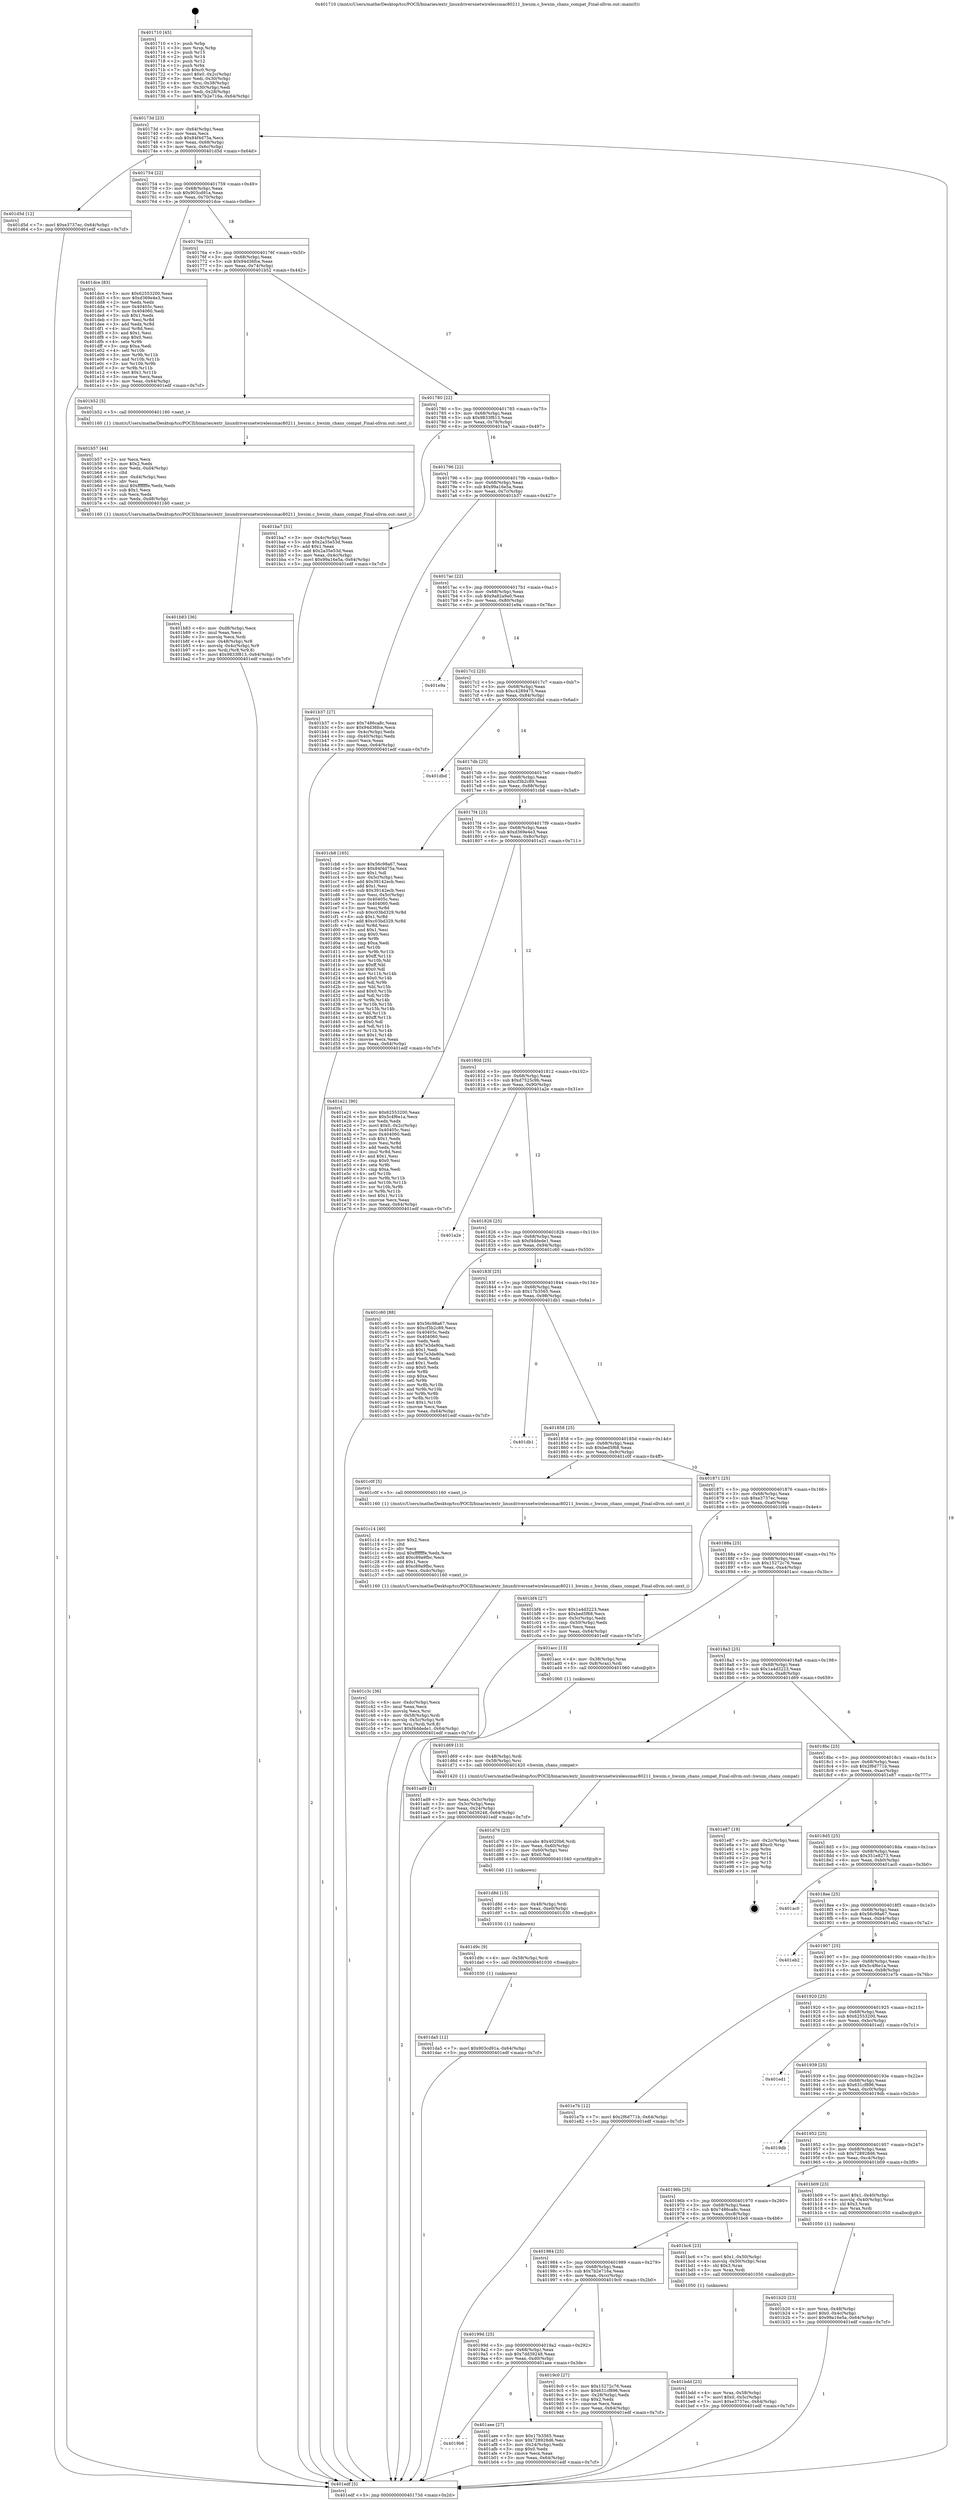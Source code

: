 digraph "0x401710" {
  label = "0x401710 (/mnt/c/Users/mathe/Desktop/tcc/POCII/binaries/extr_linuxdriversnetwirelessmac80211_hwsim.c_hwsim_chans_compat_Final-ollvm.out::main(0))"
  labelloc = "t"
  node[shape=record]

  Entry [label="",width=0.3,height=0.3,shape=circle,fillcolor=black,style=filled]
  "0x40173d" [label="{
     0x40173d [23]\l
     | [instrs]\l
     &nbsp;&nbsp;0x40173d \<+3\>: mov -0x64(%rbp),%eax\l
     &nbsp;&nbsp;0x401740 \<+2\>: mov %eax,%ecx\l
     &nbsp;&nbsp;0x401742 \<+6\>: sub $0x84f4d75a,%ecx\l
     &nbsp;&nbsp;0x401748 \<+3\>: mov %eax,-0x68(%rbp)\l
     &nbsp;&nbsp;0x40174b \<+3\>: mov %ecx,-0x6c(%rbp)\l
     &nbsp;&nbsp;0x40174e \<+6\>: je 0000000000401d5d \<main+0x64d\>\l
  }"]
  "0x401d5d" [label="{
     0x401d5d [12]\l
     | [instrs]\l
     &nbsp;&nbsp;0x401d5d \<+7\>: movl $0xe3737ec,-0x64(%rbp)\l
     &nbsp;&nbsp;0x401d64 \<+5\>: jmp 0000000000401edf \<main+0x7cf\>\l
  }"]
  "0x401754" [label="{
     0x401754 [22]\l
     | [instrs]\l
     &nbsp;&nbsp;0x401754 \<+5\>: jmp 0000000000401759 \<main+0x49\>\l
     &nbsp;&nbsp;0x401759 \<+3\>: mov -0x68(%rbp),%eax\l
     &nbsp;&nbsp;0x40175c \<+5\>: sub $0x903cd91a,%eax\l
     &nbsp;&nbsp;0x401761 \<+3\>: mov %eax,-0x70(%rbp)\l
     &nbsp;&nbsp;0x401764 \<+6\>: je 0000000000401dce \<main+0x6be\>\l
  }"]
  Exit [label="",width=0.3,height=0.3,shape=circle,fillcolor=black,style=filled,peripheries=2]
  "0x401dce" [label="{
     0x401dce [83]\l
     | [instrs]\l
     &nbsp;&nbsp;0x401dce \<+5\>: mov $0x62553200,%eax\l
     &nbsp;&nbsp;0x401dd3 \<+5\>: mov $0xd369e4e3,%ecx\l
     &nbsp;&nbsp;0x401dd8 \<+2\>: xor %edx,%edx\l
     &nbsp;&nbsp;0x401dda \<+7\>: mov 0x40405c,%esi\l
     &nbsp;&nbsp;0x401de1 \<+7\>: mov 0x404060,%edi\l
     &nbsp;&nbsp;0x401de8 \<+3\>: sub $0x1,%edx\l
     &nbsp;&nbsp;0x401deb \<+3\>: mov %esi,%r8d\l
     &nbsp;&nbsp;0x401dee \<+3\>: add %edx,%r8d\l
     &nbsp;&nbsp;0x401df1 \<+4\>: imul %r8d,%esi\l
     &nbsp;&nbsp;0x401df5 \<+3\>: and $0x1,%esi\l
     &nbsp;&nbsp;0x401df8 \<+3\>: cmp $0x0,%esi\l
     &nbsp;&nbsp;0x401dfb \<+4\>: sete %r9b\l
     &nbsp;&nbsp;0x401dff \<+3\>: cmp $0xa,%edi\l
     &nbsp;&nbsp;0x401e02 \<+4\>: setl %r10b\l
     &nbsp;&nbsp;0x401e06 \<+3\>: mov %r9b,%r11b\l
     &nbsp;&nbsp;0x401e09 \<+3\>: and %r10b,%r11b\l
     &nbsp;&nbsp;0x401e0c \<+3\>: xor %r10b,%r9b\l
     &nbsp;&nbsp;0x401e0f \<+3\>: or %r9b,%r11b\l
     &nbsp;&nbsp;0x401e12 \<+4\>: test $0x1,%r11b\l
     &nbsp;&nbsp;0x401e16 \<+3\>: cmovne %ecx,%eax\l
     &nbsp;&nbsp;0x401e19 \<+3\>: mov %eax,-0x64(%rbp)\l
     &nbsp;&nbsp;0x401e1c \<+5\>: jmp 0000000000401edf \<main+0x7cf\>\l
  }"]
  "0x40176a" [label="{
     0x40176a [22]\l
     | [instrs]\l
     &nbsp;&nbsp;0x40176a \<+5\>: jmp 000000000040176f \<main+0x5f\>\l
     &nbsp;&nbsp;0x40176f \<+3\>: mov -0x68(%rbp),%eax\l
     &nbsp;&nbsp;0x401772 \<+5\>: sub $0x94d36fce,%eax\l
     &nbsp;&nbsp;0x401777 \<+3\>: mov %eax,-0x74(%rbp)\l
     &nbsp;&nbsp;0x40177a \<+6\>: je 0000000000401b52 \<main+0x442\>\l
  }"]
  "0x401da5" [label="{
     0x401da5 [12]\l
     | [instrs]\l
     &nbsp;&nbsp;0x401da5 \<+7\>: movl $0x903cd91a,-0x64(%rbp)\l
     &nbsp;&nbsp;0x401dac \<+5\>: jmp 0000000000401edf \<main+0x7cf\>\l
  }"]
  "0x401b52" [label="{
     0x401b52 [5]\l
     | [instrs]\l
     &nbsp;&nbsp;0x401b52 \<+5\>: call 0000000000401160 \<next_i\>\l
     | [calls]\l
     &nbsp;&nbsp;0x401160 \{1\} (/mnt/c/Users/mathe/Desktop/tcc/POCII/binaries/extr_linuxdriversnetwirelessmac80211_hwsim.c_hwsim_chans_compat_Final-ollvm.out::next_i)\l
  }"]
  "0x401780" [label="{
     0x401780 [22]\l
     | [instrs]\l
     &nbsp;&nbsp;0x401780 \<+5\>: jmp 0000000000401785 \<main+0x75\>\l
     &nbsp;&nbsp;0x401785 \<+3\>: mov -0x68(%rbp),%eax\l
     &nbsp;&nbsp;0x401788 \<+5\>: sub $0x9833f813,%eax\l
     &nbsp;&nbsp;0x40178d \<+3\>: mov %eax,-0x78(%rbp)\l
     &nbsp;&nbsp;0x401790 \<+6\>: je 0000000000401ba7 \<main+0x497\>\l
  }"]
  "0x401d9c" [label="{
     0x401d9c [9]\l
     | [instrs]\l
     &nbsp;&nbsp;0x401d9c \<+4\>: mov -0x58(%rbp),%rdi\l
     &nbsp;&nbsp;0x401da0 \<+5\>: call 0000000000401030 \<free@plt\>\l
     | [calls]\l
     &nbsp;&nbsp;0x401030 \{1\} (unknown)\l
  }"]
  "0x401ba7" [label="{
     0x401ba7 [31]\l
     | [instrs]\l
     &nbsp;&nbsp;0x401ba7 \<+3\>: mov -0x4c(%rbp),%eax\l
     &nbsp;&nbsp;0x401baa \<+5\>: sub $0x2a35e53d,%eax\l
     &nbsp;&nbsp;0x401baf \<+3\>: add $0x1,%eax\l
     &nbsp;&nbsp;0x401bb2 \<+5\>: add $0x2a35e53d,%eax\l
     &nbsp;&nbsp;0x401bb7 \<+3\>: mov %eax,-0x4c(%rbp)\l
     &nbsp;&nbsp;0x401bba \<+7\>: movl $0x99a16e5a,-0x64(%rbp)\l
     &nbsp;&nbsp;0x401bc1 \<+5\>: jmp 0000000000401edf \<main+0x7cf\>\l
  }"]
  "0x401796" [label="{
     0x401796 [22]\l
     | [instrs]\l
     &nbsp;&nbsp;0x401796 \<+5\>: jmp 000000000040179b \<main+0x8b\>\l
     &nbsp;&nbsp;0x40179b \<+3\>: mov -0x68(%rbp),%eax\l
     &nbsp;&nbsp;0x40179e \<+5\>: sub $0x99a16e5a,%eax\l
     &nbsp;&nbsp;0x4017a3 \<+3\>: mov %eax,-0x7c(%rbp)\l
     &nbsp;&nbsp;0x4017a6 \<+6\>: je 0000000000401b37 \<main+0x427\>\l
  }"]
  "0x401d8d" [label="{
     0x401d8d [15]\l
     | [instrs]\l
     &nbsp;&nbsp;0x401d8d \<+4\>: mov -0x48(%rbp),%rdi\l
     &nbsp;&nbsp;0x401d91 \<+6\>: mov %eax,-0xe0(%rbp)\l
     &nbsp;&nbsp;0x401d97 \<+5\>: call 0000000000401030 \<free@plt\>\l
     | [calls]\l
     &nbsp;&nbsp;0x401030 \{1\} (unknown)\l
  }"]
  "0x401b37" [label="{
     0x401b37 [27]\l
     | [instrs]\l
     &nbsp;&nbsp;0x401b37 \<+5\>: mov $0x7486ca8c,%eax\l
     &nbsp;&nbsp;0x401b3c \<+5\>: mov $0x94d36fce,%ecx\l
     &nbsp;&nbsp;0x401b41 \<+3\>: mov -0x4c(%rbp),%edx\l
     &nbsp;&nbsp;0x401b44 \<+3\>: cmp -0x40(%rbp),%edx\l
     &nbsp;&nbsp;0x401b47 \<+3\>: cmovl %ecx,%eax\l
     &nbsp;&nbsp;0x401b4a \<+3\>: mov %eax,-0x64(%rbp)\l
     &nbsp;&nbsp;0x401b4d \<+5\>: jmp 0000000000401edf \<main+0x7cf\>\l
  }"]
  "0x4017ac" [label="{
     0x4017ac [22]\l
     | [instrs]\l
     &nbsp;&nbsp;0x4017ac \<+5\>: jmp 00000000004017b1 \<main+0xa1\>\l
     &nbsp;&nbsp;0x4017b1 \<+3\>: mov -0x68(%rbp),%eax\l
     &nbsp;&nbsp;0x4017b4 \<+5\>: sub $0x9a82a9a0,%eax\l
     &nbsp;&nbsp;0x4017b9 \<+3\>: mov %eax,-0x80(%rbp)\l
     &nbsp;&nbsp;0x4017bc \<+6\>: je 0000000000401e9a \<main+0x78a\>\l
  }"]
  "0x401d76" [label="{
     0x401d76 [23]\l
     | [instrs]\l
     &nbsp;&nbsp;0x401d76 \<+10\>: movabs $0x4020b6,%rdi\l
     &nbsp;&nbsp;0x401d80 \<+3\>: mov %eax,-0x60(%rbp)\l
     &nbsp;&nbsp;0x401d83 \<+3\>: mov -0x60(%rbp),%esi\l
     &nbsp;&nbsp;0x401d86 \<+2\>: mov $0x0,%al\l
     &nbsp;&nbsp;0x401d88 \<+5\>: call 0000000000401040 \<printf@plt\>\l
     | [calls]\l
     &nbsp;&nbsp;0x401040 \{1\} (unknown)\l
  }"]
  "0x401e9a" [label="{
     0x401e9a\l
  }", style=dashed]
  "0x4017c2" [label="{
     0x4017c2 [25]\l
     | [instrs]\l
     &nbsp;&nbsp;0x4017c2 \<+5\>: jmp 00000000004017c7 \<main+0xb7\>\l
     &nbsp;&nbsp;0x4017c7 \<+3\>: mov -0x68(%rbp),%eax\l
     &nbsp;&nbsp;0x4017ca \<+5\>: sub $0xc4289475,%eax\l
     &nbsp;&nbsp;0x4017cf \<+6\>: mov %eax,-0x84(%rbp)\l
     &nbsp;&nbsp;0x4017d5 \<+6\>: je 0000000000401dbd \<main+0x6ad\>\l
  }"]
  "0x401c3c" [label="{
     0x401c3c [36]\l
     | [instrs]\l
     &nbsp;&nbsp;0x401c3c \<+6\>: mov -0xdc(%rbp),%ecx\l
     &nbsp;&nbsp;0x401c42 \<+3\>: imul %eax,%ecx\l
     &nbsp;&nbsp;0x401c45 \<+3\>: movslq %ecx,%rsi\l
     &nbsp;&nbsp;0x401c48 \<+4\>: mov -0x58(%rbp),%rdi\l
     &nbsp;&nbsp;0x401c4c \<+4\>: movslq -0x5c(%rbp),%r8\l
     &nbsp;&nbsp;0x401c50 \<+4\>: mov %rsi,(%rdi,%r8,8)\l
     &nbsp;&nbsp;0x401c54 \<+7\>: movl $0xf4ddede1,-0x64(%rbp)\l
     &nbsp;&nbsp;0x401c5b \<+5\>: jmp 0000000000401edf \<main+0x7cf\>\l
  }"]
  "0x401dbd" [label="{
     0x401dbd\l
  }", style=dashed]
  "0x4017db" [label="{
     0x4017db [25]\l
     | [instrs]\l
     &nbsp;&nbsp;0x4017db \<+5\>: jmp 00000000004017e0 \<main+0xd0\>\l
     &nbsp;&nbsp;0x4017e0 \<+3\>: mov -0x68(%rbp),%eax\l
     &nbsp;&nbsp;0x4017e3 \<+5\>: sub $0xcf3b2c89,%eax\l
     &nbsp;&nbsp;0x4017e8 \<+6\>: mov %eax,-0x88(%rbp)\l
     &nbsp;&nbsp;0x4017ee \<+6\>: je 0000000000401cb8 \<main+0x5a8\>\l
  }"]
  "0x401c14" [label="{
     0x401c14 [40]\l
     | [instrs]\l
     &nbsp;&nbsp;0x401c14 \<+5\>: mov $0x2,%ecx\l
     &nbsp;&nbsp;0x401c19 \<+1\>: cltd\l
     &nbsp;&nbsp;0x401c1a \<+2\>: idiv %ecx\l
     &nbsp;&nbsp;0x401c1c \<+6\>: imul $0xfffffffe,%edx,%ecx\l
     &nbsp;&nbsp;0x401c22 \<+6\>: add $0xc89a9fbc,%ecx\l
     &nbsp;&nbsp;0x401c28 \<+3\>: add $0x1,%ecx\l
     &nbsp;&nbsp;0x401c2b \<+6\>: sub $0xc89a9fbc,%ecx\l
     &nbsp;&nbsp;0x401c31 \<+6\>: mov %ecx,-0xdc(%rbp)\l
     &nbsp;&nbsp;0x401c37 \<+5\>: call 0000000000401160 \<next_i\>\l
     | [calls]\l
     &nbsp;&nbsp;0x401160 \{1\} (/mnt/c/Users/mathe/Desktop/tcc/POCII/binaries/extr_linuxdriversnetwirelessmac80211_hwsim.c_hwsim_chans_compat_Final-ollvm.out::next_i)\l
  }"]
  "0x401cb8" [label="{
     0x401cb8 [165]\l
     | [instrs]\l
     &nbsp;&nbsp;0x401cb8 \<+5\>: mov $0x56c98a67,%eax\l
     &nbsp;&nbsp;0x401cbd \<+5\>: mov $0x84f4d75a,%ecx\l
     &nbsp;&nbsp;0x401cc2 \<+2\>: mov $0x1,%dl\l
     &nbsp;&nbsp;0x401cc4 \<+3\>: mov -0x5c(%rbp),%esi\l
     &nbsp;&nbsp;0x401cc7 \<+6\>: add $0x39142ecb,%esi\l
     &nbsp;&nbsp;0x401ccd \<+3\>: add $0x1,%esi\l
     &nbsp;&nbsp;0x401cd0 \<+6\>: sub $0x39142ecb,%esi\l
     &nbsp;&nbsp;0x401cd6 \<+3\>: mov %esi,-0x5c(%rbp)\l
     &nbsp;&nbsp;0x401cd9 \<+7\>: mov 0x40405c,%esi\l
     &nbsp;&nbsp;0x401ce0 \<+7\>: mov 0x404060,%edi\l
     &nbsp;&nbsp;0x401ce7 \<+3\>: mov %esi,%r8d\l
     &nbsp;&nbsp;0x401cea \<+7\>: sub $0xc03bd329,%r8d\l
     &nbsp;&nbsp;0x401cf1 \<+4\>: sub $0x1,%r8d\l
     &nbsp;&nbsp;0x401cf5 \<+7\>: add $0xc03bd329,%r8d\l
     &nbsp;&nbsp;0x401cfc \<+4\>: imul %r8d,%esi\l
     &nbsp;&nbsp;0x401d00 \<+3\>: and $0x1,%esi\l
     &nbsp;&nbsp;0x401d03 \<+3\>: cmp $0x0,%esi\l
     &nbsp;&nbsp;0x401d06 \<+4\>: sete %r9b\l
     &nbsp;&nbsp;0x401d0a \<+3\>: cmp $0xa,%edi\l
     &nbsp;&nbsp;0x401d0d \<+4\>: setl %r10b\l
     &nbsp;&nbsp;0x401d11 \<+3\>: mov %r9b,%r11b\l
     &nbsp;&nbsp;0x401d14 \<+4\>: xor $0xff,%r11b\l
     &nbsp;&nbsp;0x401d18 \<+3\>: mov %r10b,%bl\l
     &nbsp;&nbsp;0x401d1b \<+3\>: xor $0xff,%bl\l
     &nbsp;&nbsp;0x401d1e \<+3\>: xor $0x0,%dl\l
     &nbsp;&nbsp;0x401d21 \<+3\>: mov %r11b,%r14b\l
     &nbsp;&nbsp;0x401d24 \<+4\>: and $0x0,%r14b\l
     &nbsp;&nbsp;0x401d28 \<+3\>: and %dl,%r9b\l
     &nbsp;&nbsp;0x401d2b \<+3\>: mov %bl,%r15b\l
     &nbsp;&nbsp;0x401d2e \<+4\>: and $0x0,%r15b\l
     &nbsp;&nbsp;0x401d32 \<+3\>: and %dl,%r10b\l
     &nbsp;&nbsp;0x401d35 \<+3\>: or %r9b,%r14b\l
     &nbsp;&nbsp;0x401d38 \<+3\>: or %r10b,%r15b\l
     &nbsp;&nbsp;0x401d3b \<+3\>: xor %r15b,%r14b\l
     &nbsp;&nbsp;0x401d3e \<+3\>: or %bl,%r11b\l
     &nbsp;&nbsp;0x401d41 \<+4\>: xor $0xff,%r11b\l
     &nbsp;&nbsp;0x401d45 \<+3\>: or $0x0,%dl\l
     &nbsp;&nbsp;0x401d48 \<+3\>: and %dl,%r11b\l
     &nbsp;&nbsp;0x401d4b \<+3\>: or %r11b,%r14b\l
     &nbsp;&nbsp;0x401d4e \<+4\>: test $0x1,%r14b\l
     &nbsp;&nbsp;0x401d52 \<+3\>: cmovne %ecx,%eax\l
     &nbsp;&nbsp;0x401d55 \<+3\>: mov %eax,-0x64(%rbp)\l
     &nbsp;&nbsp;0x401d58 \<+5\>: jmp 0000000000401edf \<main+0x7cf\>\l
  }"]
  "0x4017f4" [label="{
     0x4017f4 [25]\l
     | [instrs]\l
     &nbsp;&nbsp;0x4017f4 \<+5\>: jmp 00000000004017f9 \<main+0xe9\>\l
     &nbsp;&nbsp;0x4017f9 \<+3\>: mov -0x68(%rbp),%eax\l
     &nbsp;&nbsp;0x4017fc \<+5\>: sub $0xd369e4e3,%eax\l
     &nbsp;&nbsp;0x401801 \<+6\>: mov %eax,-0x8c(%rbp)\l
     &nbsp;&nbsp;0x401807 \<+6\>: je 0000000000401e21 \<main+0x711\>\l
  }"]
  "0x401bdd" [label="{
     0x401bdd [23]\l
     | [instrs]\l
     &nbsp;&nbsp;0x401bdd \<+4\>: mov %rax,-0x58(%rbp)\l
     &nbsp;&nbsp;0x401be1 \<+7\>: movl $0x0,-0x5c(%rbp)\l
     &nbsp;&nbsp;0x401be8 \<+7\>: movl $0xe3737ec,-0x64(%rbp)\l
     &nbsp;&nbsp;0x401bef \<+5\>: jmp 0000000000401edf \<main+0x7cf\>\l
  }"]
  "0x401e21" [label="{
     0x401e21 [90]\l
     | [instrs]\l
     &nbsp;&nbsp;0x401e21 \<+5\>: mov $0x62553200,%eax\l
     &nbsp;&nbsp;0x401e26 \<+5\>: mov $0x5c4f6e1a,%ecx\l
     &nbsp;&nbsp;0x401e2b \<+2\>: xor %edx,%edx\l
     &nbsp;&nbsp;0x401e2d \<+7\>: movl $0x0,-0x2c(%rbp)\l
     &nbsp;&nbsp;0x401e34 \<+7\>: mov 0x40405c,%esi\l
     &nbsp;&nbsp;0x401e3b \<+7\>: mov 0x404060,%edi\l
     &nbsp;&nbsp;0x401e42 \<+3\>: sub $0x1,%edx\l
     &nbsp;&nbsp;0x401e45 \<+3\>: mov %esi,%r8d\l
     &nbsp;&nbsp;0x401e48 \<+3\>: add %edx,%r8d\l
     &nbsp;&nbsp;0x401e4b \<+4\>: imul %r8d,%esi\l
     &nbsp;&nbsp;0x401e4f \<+3\>: and $0x1,%esi\l
     &nbsp;&nbsp;0x401e52 \<+3\>: cmp $0x0,%esi\l
     &nbsp;&nbsp;0x401e55 \<+4\>: sete %r9b\l
     &nbsp;&nbsp;0x401e59 \<+3\>: cmp $0xa,%edi\l
     &nbsp;&nbsp;0x401e5c \<+4\>: setl %r10b\l
     &nbsp;&nbsp;0x401e60 \<+3\>: mov %r9b,%r11b\l
     &nbsp;&nbsp;0x401e63 \<+3\>: and %r10b,%r11b\l
     &nbsp;&nbsp;0x401e66 \<+3\>: xor %r10b,%r9b\l
     &nbsp;&nbsp;0x401e69 \<+3\>: or %r9b,%r11b\l
     &nbsp;&nbsp;0x401e6c \<+4\>: test $0x1,%r11b\l
     &nbsp;&nbsp;0x401e70 \<+3\>: cmovne %ecx,%eax\l
     &nbsp;&nbsp;0x401e73 \<+3\>: mov %eax,-0x64(%rbp)\l
     &nbsp;&nbsp;0x401e76 \<+5\>: jmp 0000000000401edf \<main+0x7cf\>\l
  }"]
  "0x40180d" [label="{
     0x40180d [25]\l
     | [instrs]\l
     &nbsp;&nbsp;0x40180d \<+5\>: jmp 0000000000401812 \<main+0x102\>\l
     &nbsp;&nbsp;0x401812 \<+3\>: mov -0x68(%rbp),%eax\l
     &nbsp;&nbsp;0x401815 \<+5\>: sub $0xd7525c9b,%eax\l
     &nbsp;&nbsp;0x40181a \<+6\>: mov %eax,-0x90(%rbp)\l
     &nbsp;&nbsp;0x401820 \<+6\>: je 0000000000401a2e \<main+0x31e\>\l
  }"]
  "0x401b83" [label="{
     0x401b83 [36]\l
     | [instrs]\l
     &nbsp;&nbsp;0x401b83 \<+6\>: mov -0xd8(%rbp),%ecx\l
     &nbsp;&nbsp;0x401b89 \<+3\>: imul %eax,%ecx\l
     &nbsp;&nbsp;0x401b8c \<+3\>: movslq %ecx,%rdi\l
     &nbsp;&nbsp;0x401b8f \<+4\>: mov -0x48(%rbp),%r8\l
     &nbsp;&nbsp;0x401b93 \<+4\>: movslq -0x4c(%rbp),%r9\l
     &nbsp;&nbsp;0x401b97 \<+4\>: mov %rdi,(%r8,%r9,8)\l
     &nbsp;&nbsp;0x401b9b \<+7\>: movl $0x9833f813,-0x64(%rbp)\l
     &nbsp;&nbsp;0x401ba2 \<+5\>: jmp 0000000000401edf \<main+0x7cf\>\l
  }"]
  "0x401a2e" [label="{
     0x401a2e\l
  }", style=dashed]
  "0x401826" [label="{
     0x401826 [25]\l
     | [instrs]\l
     &nbsp;&nbsp;0x401826 \<+5\>: jmp 000000000040182b \<main+0x11b\>\l
     &nbsp;&nbsp;0x40182b \<+3\>: mov -0x68(%rbp),%eax\l
     &nbsp;&nbsp;0x40182e \<+5\>: sub $0xf4ddede1,%eax\l
     &nbsp;&nbsp;0x401833 \<+6\>: mov %eax,-0x94(%rbp)\l
     &nbsp;&nbsp;0x401839 \<+6\>: je 0000000000401c60 \<main+0x550\>\l
  }"]
  "0x401b57" [label="{
     0x401b57 [44]\l
     | [instrs]\l
     &nbsp;&nbsp;0x401b57 \<+2\>: xor %ecx,%ecx\l
     &nbsp;&nbsp;0x401b59 \<+5\>: mov $0x2,%edx\l
     &nbsp;&nbsp;0x401b5e \<+6\>: mov %edx,-0xd4(%rbp)\l
     &nbsp;&nbsp;0x401b64 \<+1\>: cltd\l
     &nbsp;&nbsp;0x401b65 \<+6\>: mov -0xd4(%rbp),%esi\l
     &nbsp;&nbsp;0x401b6b \<+2\>: idiv %esi\l
     &nbsp;&nbsp;0x401b6d \<+6\>: imul $0xfffffffe,%edx,%edx\l
     &nbsp;&nbsp;0x401b73 \<+3\>: sub $0x1,%ecx\l
     &nbsp;&nbsp;0x401b76 \<+2\>: sub %ecx,%edx\l
     &nbsp;&nbsp;0x401b78 \<+6\>: mov %edx,-0xd8(%rbp)\l
     &nbsp;&nbsp;0x401b7e \<+5\>: call 0000000000401160 \<next_i\>\l
     | [calls]\l
     &nbsp;&nbsp;0x401160 \{1\} (/mnt/c/Users/mathe/Desktop/tcc/POCII/binaries/extr_linuxdriversnetwirelessmac80211_hwsim.c_hwsim_chans_compat_Final-ollvm.out::next_i)\l
  }"]
  "0x401c60" [label="{
     0x401c60 [88]\l
     | [instrs]\l
     &nbsp;&nbsp;0x401c60 \<+5\>: mov $0x56c98a67,%eax\l
     &nbsp;&nbsp;0x401c65 \<+5\>: mov $0xcf3b2c89,%ecx\l
     &nbsp;&nbsp;0x401c6a \<+7\>: mov 0x40405c,%edx\l
     &nbsp;&nbsp;0x401c71 \<+7\>: mov 0x404060,%esi\l
     &nbsp;&nbsp;0x401c78 \<+2\>: mov %edx,%edi\l
     &nbsp;&nbsp;0x401c7a \<+6\>: sub $0x7e3de80a,%edi\l
     &nbsp;&nbsp;0x401c80 \<+3\>: sub $0x1,%edi\l
     &nbsp;&nbsp;0x401c83 \<+6\>: add $0x7e3de80a,%edi\l
     &nbsp;&nbsp;0x401c89 \<+3\>: imul %edi,%edx\l
     &nbsp;&nbsp;0x401c8c \<+3\>: and $0x1,%edx\l
     &nbsp;&nbsp;0x401c8f \<+3\>: cmp $0x0,%edx\l
     &nbsp;&nbsp;0x401c92 \<+4\>: sete %r8b\l
     &nbsp;&nbsp;0x401c96 \<+3\>: cmp $0xa,%esi\l
     &nbsp;&nbsp;0x401c99 \<+4\>: setl %r9b\l
     &nbsp;&nbsp;0x401c9d \<+3\>: mov %r8b,%r10b\l
     &nbsp;&nbsp;0x401ca0 \<+3\>: and %r9b,%r10b\l
     &nbsp;&nbsp;0x401ca3 \<+3\>: xor %r9b,%r8b\l
     &nbsp;&nbsp;0x401ca6 \<+3\>: or %r8b,%r10b\l
     &nbsp;&nbsp;0x401ca9 \<+4\>: test $0x1,%r10b\l
     &nbsp;&nbsp;0x401cad \<+3\>: cmovne %ecx,%eax\l
     &nbsp;&nbsp;0x401cb0 \<+3\>: mov %eax,-0x64(%rbp)\l
     &nbsp;&nbsp;0x401cb3 \<+5\>: jmp 0000000000401edf \<main+0x7cf\>\l
  }"]
  "0x40183f" [label="{
     0x40183f [25]\l
     | [instrs]\l
     &nbsp;&nbsp;0x40183f \<+5\>: jmp 0000000000401844 \<main+0x134\>\l
     &nbsp;&nbsp;0x401844 \<+3\>: mov -0x68(%rbp),%eax\l
     &nbsp;&nbsp;0x401847 \<+5\>: sub $0x17b3565,%eax\l
     &nbsp;&nbsp;0x40184c \<+6\>: mov %eax,-0x98(%rbp)\l
     &nbsp;&nbsp;0x401852 \<+6\>: je 0000000000401db1 \<main+0x6a1\>\l
  }"]
  "0x401b20" [label="{
     0x401b20 [23]\l
     | [instrs]\l
     &nbsp;&nbsp;0x401b20 \<+4\>: mov %rax,-0x48(%rbp)\l
     &nbsp;&nbsp;0x401b24 \<+7\>: movl $0x0,-0x4c(%rbp)\l
     &nbsp;&nbsp;0x401b2b \<+7\>: movl $0x99a16e5a,-0x64(%rbp)\l
     &nbsp;&nbsp;0x401b32 \<+5\>: jmp 0000000000401edf \<main+0x7cf\>\l
  }"]
  "0x401db1" [label="{
     0x401db1\l
  }", style=dashed]
  "0x401858" [label="{
     0x401858 [25]\l
     | [instrs]\l
     &nbsp;&nbsp;0x401858 \<+5\>: jmp 000000000040185d \<main+0x14d\>\l
     &nbsp;&nbsp;0x40185d \<+3\>: mov -0x68(%rbp),%eax\l
     &nbsp;&nbsp;0x401860 \<+5\>: sub $0xbed5f68,%eax\l
     &nbsp;&nbsp;0x401865 \<+6\>: mov %eax,-0x9c(%rbp)\l
     &nbsp;&nbsp;0x40186b \<+6\>: je 0000000000401c0f \<main+0x4ff\>\l
  }"]
  "0x4019b6" [label="{
     0x4019b6\l
  }", style=dashed]
  "0x401c0f" [label="{
     0x401c0f [5]\l
     | [instrs]\l
     &nbsp;&nbsp;0x401c0f \<+5\>: call 0000000000401160 \<next_i\>\l
     | [calls]\l
     &nbsp;&nbsp;0x401160 \{1\} (/mnt/c/Users/mathe/Desktop/tcc/POCII/binaries/extr_linuxdriversnetwirelessmac80211_hwsim.c_hwsim_chans_compat_Final-ollvm.out::next_i)\l
  }"]
  "0x401871" [label="{
     0x401871 [25]\l
     | [instrs]\l
     &nbsp;&nbsp;0x401871 \<+5\>: jmp 0000000000401876 \<main+0x166\>\l
     &nbsp;&nbsp;0x401876 \<+3\>: mov -0x68(%rbp),%eax\l
     &nbsp;&nbsp;0x401879 \<+5\>: sub $0xe3737ec,%eax\l
     &nbsp;&nbsp;0x40187e \<+6\>: mov %eax,-0xa0(%rbp)\l
     &nbsp;&nbsp;0x401884 \<+6\>: je 0000000000401bf4 \<main+0x4e4\>\l
  }"]
  "0x401aee" [label="{
     0x401aee [27]\l
     | [instrs]\l
     &nbsp;&nbsp;0x401aee \<+5\>: mov $0x17b3565,%eax\l
     &nbsp;&nbsp;0x401af3 \<+5\>: mov $0x728928d6,%ecx\l
     &nbsp;&nbsp;0x401af8 \<+3\>: mov -0x24(%rbp),%edx\l
     &nbsp;&nbsp;0x401afb \<+3\>: cmp $0x0,%edx\l
     &nbsp;&nbsp;0x401afe \<+3\>: cmove %ecx,%eax\l
     &nbsp;&nbsp;0x401b01 \<+3\>: mov %eax,-0x64(%rbp)\l
     &nbsp;&nbsp;0x401b04 \<+5\>: jmp 0000000000401edf \<main+0x7cf\>\l
  }"]
  "0x401bf4" [label="{
     0x401bf4 [27]\l
     | [instrs]\l
     &nbsp;&nbsp;0x401bf4 \<+5\>: mov $0x1a4d3223,%eax\l
     &nbsp;&nbsp;0x401bf9 \<+5\>: mov $0xbed5f68,%ecx\l
     &nbsp;&nbsp;0x401bfe \<+3\>: mov -0x5c(%rbp),%edx\l
     &nbsp;&nbsp;0x401c01 \<+3\>: cmp -0x50(%rbp),%edx\l
     &nbsp;&nbsp;0x401c04 \<+3\>: cmovl %ecx,%eax\l
     &nbsp;&nbsp;0x401c07 \<+3\>: mov %eax,-0x64(%rbp)\l
     &nbsp;&nbsp;0x401c0a \<+5\>: jmp 0000000000401edf \<main+0x7cf\>\l
  }"]
  "0x40188a" [label="{
     0x40188a [25]\l
     | [instrs]\l
     &nbsp;&nbsp;0x40188a \<+5\>: jmp 000000000040188f \<main+0x17f\>\l
     &nbsp;&nbsp;0x40188f \<+3\>: mov -0x68(%rbp),%eax\l
     &nbsp;&nbsp;0x401892 \<+5\>: sub $0x15272c76,%eax\l
     &nbsp;&nbsp;0x401897 \<+6\>: mov %eax,-0xa4(%rbp)\l
     &nbsp;&nbsp;0x40189d \<+6\>: je 0000000000401acc \<main+0x3bc\>\l
  }"]
  "0x401ad9" [label="{
     0x401ad9 [21]\l
     | [instrs]\l
     &nbsp;&nbsp;0x401ad9 \<+3\>: mov %eax,-0x3c(%rbp)\l
     &nbsp;&nbsp;0x401adc \<+3\>: mov -0x3c(%rbp),%eax\l
     &nbsp;&nbsp;0x401adf \<+3\>: mov %eax,-0x24(%rbp)\l
     &nbsp;&nbsp;0x401ae2 \<+7\>: movl $0x7dd39248,-0x64(%rbp)\l
     &nbsp;&nbsp;0x401ae9 \<+5\>: jmp 0000000000401edf \<main+0x7cf\>\l
  }"]
  "0x401acc" [label="{
     0x401acc [13]\l
     | [instrs]\l
     &nbsp;&nbsp;0x401acc \<+4\>: mov -0x38(%rbp),%rax\l
     &nbsp;&nbsp;0x401ad0 \<+4\>: mov 0x8(%rax),%rdi\l
     &nbsp;&nbsp;0x401ad4 \<+5\>: call 0000000000401060 \<atoi@plt\>\l
     | [calls]\l
     &nbsp;&nbsp;0x401060 \{1\} (unknown)\l
  }"]
  "0x4018a3" [label="{
     0x4018a3 [25]\l
     | [instrs]\l
     &nbsp;&nbsp;0x4018a3 \<+5\>: jmp 00000000004018a8 \<main+0x198\>\l
     &nbsp;&nbsp;0x4018a8 \<+3\>: mov -0x68(%rbp),%eax\l
     &nbsp;&nbsp;0x4018ab \<+5\>: sub $0x1a4d3223,%eax\l
     &nbsp;&nbsp;0x4018b0 \<+6\>: mov %eax,-0xa8(%rbp)\l
     &nbsp;&nbsp;0x4018b6 \<+6\>: je 0000000000401d69 \<main+0x659\>\l
  }"]
  "0x401710" [label="{
     0x401710 [45]\l
     | [instrs]\l
     &nbsp;&nbsp;0x401710 \<+1\>: push %rbp\l
     &nbsp;&nbsp;0x401711 \<+3\>: mov %rsp,%rbp\l
     &nbsp;&nbsp;0x401714 \<+2\>: push %r15\l
     &nbsp;&nbsp;0x401716 \<+2\>: push %r14\l
     &nbsp;&nbsp;0x401718 \<+2\>: push %r12\l
     &nbsp;&nbsp;0x40171a \<+1\>: push %rbx\l
     &nbsp;&nbsp;0x40171b \<+7\>: sub $0xc0,%rsp\l
     &nbsp;&nbsp;0x401722 \<+7\>: movl $0x0,-0x2c(%rbp)\l
     &nbsp;&nbsp;0x401729 \<+3\>: mov %edi,-0x30(%rbp)\l
     &nbsp;&nbsp;0x40172c \<+4\>: mov %rsi,-0x38(%rbp)\l
     &nbsp;&nbsp;0x401730 \<+3\>: mov -0x30(%rbp),%edi\l
     &nbsp;&nbsp;0x401733 \<+3\>: mov %edi,-0x28(%rbp)\l
     &nbsp;&nbsp;0x401736 \<+7\>: movl $0x7b2e716a,-0x64(%rbp)\l
  }"]
  "0x401d69" [label="{
     0x401d69 [13]\l
     | [instrs]\l
     &nbsp;&nbsp;0x401d69 \<+4\>: mov -0x48(%rbp),%rdi\l
     &nbsp;&nbsp;0x401d6d \<+4\>: mov -0x58(%rbp),%rsi\l
     &nbsp;&nbsp;0x401d71 \<+5\>: call 0000000000401420 \<hwsim_chans_compat\>\l
     | [calls]\l
     &nbsp;&nbsp;0x401420 \{1\} (/mnt/c/Users/mathe/Desktop/tcc/POCII/binaries/extr_linuxdriversnetwirelessmac80211_hwsim.c_hwsim_chans_compat_Final-ollvm.out::hwsim_chans_compat)\l
  }"]
  "0x4018bc" [label="{
     0x4018bc [25]\l
     | [instrs]\l
     &nbsp;&nbsp;0x4018bc \<+5\>: jmp 00000000004018c1 \<main+0x1b1\>\l
     &nbsp;&nbsp;0x4018c1 \<+3\>: mov -0x68(%rbp),%eax\l
     &nbsp;&nbsp;0x4018c4 \<+5\>: sub $0x2f6d771b,%eax\l
     &nbsp;&nbsp;0x4018c9 \<+6\>: mov %eax,-0xac(%rbp)\l
     &nbsp;&nbsp;0x4018cf \<+6\>: je 0000000000401e87 \<main+0x777\>\l
  }"]
  "0x401edf" [label="{
     0x401edf [5]\l
     | [instrs]\l
     &nbsp;&nbsp;0x401edf \<+5\>: jmp 000000000040173d \<main+0x2d\>\l
  }"]
  "0x401e87" [label="{
     0x401e87 [19]\l
     | [instrs]\l
     &nbsp;&nbsp;0x401e87 \<+3\>: mov -0x2c(%rbp),%eax\l
     &nbsp;&nbsp;0x401e8a \<+7\>: add $0xc0,%rsp\l
     &nbsp;&nbsp;0x401e91 \<+1\>: pop %rbx\l
     &nbsp;&nbsp;0x401e92 \<+2\>: pop %r12\l
     &nbsp;&nbsp;0x401e94 \<+2\>: pop %r14\l
     &nbsp;&nbsp;0x401e96 \<+2\>: pop %r15\l
     &nbsp;&nbsp;0x401e98 \<+1\>: pop %rbp\l
     &nbsp;&nbsp;0x401e99 \<+1\>: ret\l
  }"]
  "0x4018d5" [label="{
     0x4018d5 [25]\l
     | [instrs]\l
     &nbsp;&nbsp;0x4018d5 \<+5\>: jmp 00000000004018da \<main+0x1ca\>\l
     &nbsp;&nbsp;0x4018da \<+3\>: mov -0x68(%rbp),%eax\l
     &nbsp;&nbsp;0x4018dd \<+5\>: sub $0x351e8273,%eax\l
     &nbsp;&nbsp;0x4018e2 \<+6\>: mov %eax,-0xb0(%rbp)\l
     &nbsp;&nbsp;0x4018e8 \<+6\>: je 0000000000401ac0 \<main+0x3b0\>\l
  }"]
  "0x40199d" [label="{
     0x40199d [25]\l
     | [instrs]\l
     &nbsp;&nbsp;0x40199d \<+5\>: jmp 00000000004019a2 \<main+0x292\>\l
     &nbsp;&nbsp;0x4019a2 \<+3\>: mov -0x68(%rbp),%eax\l
     &nbsp;&nbsp;0x4019a5 \<+5\>: sub $0x7dd39248,%eax\l
     &nbsp;&nbsp;0x4019aa \<+6\>: mov %eax,-0xd0(%rbp)\l
     &nbsp;&nbsp;0x4019b0 \<+6\>: je 0000000000401aee \<main+0x3de\>\l
  }"]
  "0x401ac0" [label="{
     0x401ac0\l
  }", style=dashed]
  "0x4018ee" [label="{
     0x4018ee [25]\l
     | [instrs]\l
     &nbsp;&nbsp;0x4018ee \<+5\>: jmp 00000000004018f3 \<main+0x1e3\>\l
     &nbsp;&nbsp;0x4018f3 \<+3\>: mov -0x68(%rbp),%eax\l
     &nbsp;&nbsp;0x4018f6 \<+5\>: sub $0x56c98a67,%eax\l
     &nbsp;&nbsp;0x4018fb \<+6\>: mov %eax,-0xb4(%rbp)\l
     &nbsp;&nbsp;0x401901 \<+6\>: je 0000000000401eb2 \<main+0x7a2\>\l
  }"]
  "0x4019c0" [label="{
     0x4019c0 [27]\l
     | [instrs]\l
     &nbsp;&nbsp;0x4019c0 \<+5\>: mov $0x15272c76,%eax\l
     &nbsp;&nbsp;0x4019c5 \<+5\>: mov $0x631cf896,%ecx\l
     &nbsp;&nbsp;0x4019ca \<+3\>: mov -0x28(%rbp),%edx\l
     &nbsp;&nbsp;0x4019cd \<+3\>: cmp $0x2,%edx\l
     &nbsp;&nbsp;0x4019d0 \<+3\>: cmovne %ecx,%eax\l
     &nbsp;&nbsp;0x4019d3 \<+3\>: mov %eax,-0x64(%rbp)\l
     &nbsp;&nbsp;0x4019d6 \<+5\>: jmp 0000000000401edf \<main+0x7cf\>\l
  }"]
  "0x401eb2" [label="{
     0x401eb2\l
  }", style=dashed]
  "0x401907" [label="{
     0x401907 [25]\l
     | [instrs]\l
     &nbsp;&nbsp;0x401907 \<+5\>: jmp 000000000040190c \<main+0x1fc\>\l
     &nbsp;&nbsp;0x40190c \<+3\>: mov -0x68(%rbp),%eax\l
     &nbsp;&nbsp;0x40190f \<+5\>: sub $0x5c4f6e1a,%eax\l
     &nbsp;&nbsp;0x401914 \<+6\>: mov %eax,-0xb8(%rbp)\l
     &nbsp;&nbsp;0x40191a \<+6\>: je 0000000000401e7b \<main+0x76b\>\l
  }"]
  "0x401984" [label="{
     0x401984 [25]\l
     | [instrs]\l
     &nbsp;&nbsp;0x401984 \<+5\>: jmp 0000000000401989 \<main+0x279\>\l
     &nbsp;&nbsp;0x401989 \<+3\>: mov -0x68(%rbp),%eax\l
     &nbsp;&nbsp;0x40198c \<+5\>: sub $0x7b2e716a,%eax\l
     &nbsp;&nbsp;0x401991 \<+6\>: mov %eax,-0xcc(%rbp)\l
     &nbsp;&nbsp;0x401997 \<+6\>: je 00000000004019c0 \<main+0x2b0\>\l
  }"]
  "0x401e7b" [label="{
     0x401e7b [12]\l
     | [instrs]\l
     &nbsp;&nbsp;0x401e7b \<+7\>: movl $0x2f6d771b,-0x64(%rbp)\l
     &nbsp;&nbsp;0x401e82 \<+5\>: jmp 0000000000401edf \<main+0x7cf\>\l
  }"]
  "0x401920" [label="{
     0x401920 [25]\l
     | [instrs]\l
     &nbsp;&nbsp;0x401920 \<+5\>: jmp 0000000000401925 \<main+0x215\>\l
     &nbsp;&nbsp;0x401925 \<+3\>: mov -0x68(%rbp),%eax\l
     &nbsp;&nbsp;0x401928 \<+5\>: sub $0x62553200,%eax\l
     &nbsp;&nbsp;0x40192d \<+6\>: mov %eax,-0xbc(%rbp)\l
     &nbsp;&nbsp;0x401933 \<+6\>: je 0000000000401ed1 \<main+0x7c1\>\l
  }"]
  "0x401bc6" [label="{
     0x401bc6 [23]\l
     | [instrs]\l
     &nbsp;&nbsp;0x401bc6 \<+7\>: movl $0x1,-0x50(%rbp)\l
     &nbsp;&nbsp;0x401bcd \<+4\>: movslq -0x50(%rbp),%rax\l
     &nbsp;&nbsp;0x401bd1 \<+4\>: shl $0x3,%rax\l
     &nbsp;&nbsp;0x401bd5 \<+3\>: mov %rax,%rdi\l
     &nbsp;&nbsp;0x401bd8 \<+5\>: call 0000000000401050 \<malloc@plt\>\l
     | [calls]\l
     &nbsp;&nbsp;0x401050 \{1\} (unknown)\l
  }"]
  "0x401ed1" [label="{
     0x401ed1\l
  }", style=dashed]
  "0x401939" [label="{
     0x401939 [25]\l
     | [instrs]\l
     &nbsp;&nbsp;0x401939 \<+5\>: jmp 000000000040193e \<main+0x22e\>\l
     &nbsp;&nbsp;0x40193e \<+3\>: mov -0x68(%rbp),%eax\l
     &nbsp;&nbsp;0x401941 \<+5\>: sub $0x631cf896,%eax\l
     &nbsp;&nbsp;0x401946 \<+6\>: mov %eax,-0xc0(%rbp)\l
     &nbsp;&nbsp;0x40194c \<+6\>: je 00000000004019db \<main+0x2cb\>\l
  }"]
  "0x40196b" [label="{
     0x40196b [25]\l
     | [instrs]\l
     &nbsp;&nbsp;0x40196b \<+5\>: jmp 0000000000401970 \<main+0x260\>\l
     &nbsp;&nbsp;0x401970 \<+3\>: mov -0x68(%rbp),%eax\l
     &nbsp;&nbsp;0x401973 \<+5\>: sub $0x7486ca8c,%eax\l
     &nbsp;&nbsp;0x401978 \<+6\>: mov %eax,-0xc8(%rbp)\l
     &nbsp;&nbsp;0x40197e \<+6\>: je 0000000000401bc6 \<main+0x4b6\>\l
  }"]
  "0x4019db" [label="{
     0x4019db\l
  }", style=dashed]
  "0x401952" [label="{
     0x401952 [25]\l
     | [instrs]\l
     &nbsp;&nbsp;0x401952 \<+5\>: jmp 0000000000401957 \<main+0x247\>\l
     &nbsp;&nbsp;0x401957 \<+3\>: mov -0x68(%rbp),%eax\l
     &nbsp;&nbsp;0x40195a \<+5\>: sub $0x728928d6,%eax\l
     &nbsp;&nbsp;0x40195f \<+6\>: mov %eax,-0xc4(%rbp)\l
     &nbsp;&nbsp;0x401965 \<+6\>: je 0000000000401b09 \<main+0x3f9\>\l
  }"]
  "0x401b09" [label="{
     0x401b09 [23]\l
     | [instrs]\l
     &nbsp;&nbsp;0x401b09 \<+7\>: movl $0x1,-0x40(%rbp)\l
     &nbsp;&nbsp;0x401b10 \<+4\>: movslq -0x40(%rbp),%rax\l
     &nbsp;&nbsp;0x401b14 \<+4\>: shl $0x3,%rax\l
     &nbsp;&nbsp;0x401b18 \<+3\>: mov %rax,%rdi\l
     &nbsp;&nbsp;0x401b1b \<+5\>: call 0000000000401050 \<malloc@plt\>\l
     | [calls]\l
     &nbsp;&nbsp;0x401050 \{1\} (unknown)\l
  }"]
  Entry -> "0x401710" [label=" 1"]
  "0x40173d" -> "0x401d5d" [label=" 1"]
  "0x40173d" -> "0x401754" [label=" 19"]
  "0x401e87" -> Exit [label=" 1"]
  "0x401754" -> "0x401dce" [label=" 1"]
  "0x401754" -> "0x40176a" [label=" 18"]
  "0x401e7b" -> "0x401edf" [label=" 1"]
  "0x40176a" -> "0x401b52" [label=" 1"]
  "0x40176a" -> "0x401780" [label=" 17"]
  "0x401e21" -> "0x401edf" [label=" 1"]
  "0x401780" -> "0x401ba7" [label=" 1"]
  "0x401780" -> "0x401796" [label=" 16"]
  "0x401dce" -> "0x401edf" [label=" 1"]
  "0x401796" -> "0x401b37" [label=" 2"]
  "0x401796" -> "0x4017ac" [label=" 14"]
  "0x401da5" -> "0x401edf" [label=" 1"]
  "0x4017ac" -> "0x401e9a" [label=" 0"]
  "0x4017ac" -> "0x4017c2" [label=" 14"]
  "0x401d9c" -> "0x401da5" [label=" 1"]
  "0x4017c2" -> "0x401dbd" [label=" 0"]
  "0x4017c2" -> "0x4017db" [label=" 14"]
  "0x401d8d" -> "0x401d9c" [label=" 1"]
  "0x4017db" -> "0x401cb8" [label=" 1"]
  "0x4017db" -> "0x4017f4" [label=" 13"]
  "0x401d76" -> "0x401d8d" [label=" 1"]
  "0x4017f4" -> "0x401e21" [label=" 1"]
  "0x4017f4" -> "0x40180d" [label=" 12"]
  "0x401d69" -> "0x401d76" [label=" 1"]
  "0x40180d" -> "0x401a2e" [label=" 0"]
  "0x40180d" -> "0x401826" [label=" 12"]
  "0x401d5d" -> "0x401edf" [label=" 1"]
  "0x401826" -> "0x401c60" [label=" 1"]
  "0x401826" -> "0x40183f" [label=" 11"]
  "0x401cb8" -> "0x401edf" [label=" 1"]
  "0x40183f" -> "0x401db1" [label=" 0"]
  "0x40183f" -> "0x401858" [label=" 11"]
  "0x401c60" -> "0x401edf" [label=" 1"]
  "0x401858" -> "0x401c0f" [label=" 1"]
  "0x401858" -> "0x401871" [label=" 10"]
  "0x401c3c" -> "0x401edf" [label=" 1"]
  "0x401871" -> "0x401bf4" [label=" 2"]
  "0x401871" -> "0x40188a" [label=" 8"]
  "0x401c14" -> "0x401c3c" [label=" 1"]
  "0x40188a" -> "0x401acc" [label=" 1"]
  "0x40188a" -> "0x4018a3" [label=" 7"]
  "0x401bf4" -> "0x401edf" [label=" 2"]
  "0x4018a3" -> "0x401d69" [label=" 1"]
  "0x4018a3" -> "0x4018bc" [label=" 6"]
  "0x401bdd" -> "0x401edf" [label=" 1"]
  "0x4018bc" -> "0x401e87" [label=" 1"]
  "0x4018bc" -> "0x4018d5" [label=" 5"]
  "0x401bc6" -> "0x401bdd" [label=" 1"]
  "0x4018d5" -> "0x401ac0" [label=" 0"]
  "0x4018d5" -> "0x4018ee" [label=" 5"]
  "0x401ba7" -> "0x401edf" [label=" 1"]
  "0x4018ee" -> "0x401eb2" [label=" 0"]
  "0x4018ee" -> "0x401907" [label=" 5"]
  "0x401b83" -> "0x401edf" [label=" 1"]
  "0x401907" -> "0x401e7b" [label=" 1"]
  "0x401907" -> "0x401920" [label=" 4"]
  "0x401b52" -> "0x401b57" [label=" 1"]
  "0x401920" -> "0x401ed1" [label=" 0"]
  "0x401920" -> "0x401939" [label=" 4"]
  "0x401b37" -> "0x401edf" [label=" 2"]
  "0x401939" -> "0x4019db" [label=" 0"]
  "0x401939" -> "0x401952" [label=" 4"]
  "0x401b09" -> "0x401b20" [label=" 1"]
  "0x401952" -> "0x401b09" [label=" 1"]
  "0x401952" -> "0x40196b" [label=" 3"]
  "0x401b20" -> "0x401edf" [label=" 1"]
  "0x40196b" -> "0x401bc6" [label=" 1"]
  "0x40196b" -> "0x401984" [label=" 2"]
  "0x401b57" -> "0x401b83" [label=" 1"]
  "0x401984" -> "0x4019c0" [label=" 1"]
  "0x401984" -> "0x40199d" [label=" 1"]
  "0x4019c0" -> "0x401edf" [label=" 1"]
  "0x401710" -> "0x40173d" [label=" 1"]
  "0x401edf" -> "0x40173d" [label=" 19"]
  "0x401acc" -> "0x401ad9" [label=" 1"]
  "0x401ad9" -> "0x401edf" [label=" 1"]
  "0x401c0f" -> "0x401c14" [label=" 1"]
  "0x40199d" -> "0x401aee" [label=" 1"]
  "0x40199d" -> "0x4019b6" [label=" 0"]
  "0x401aee" -> "0x401edf" [label=" 1"]
}
